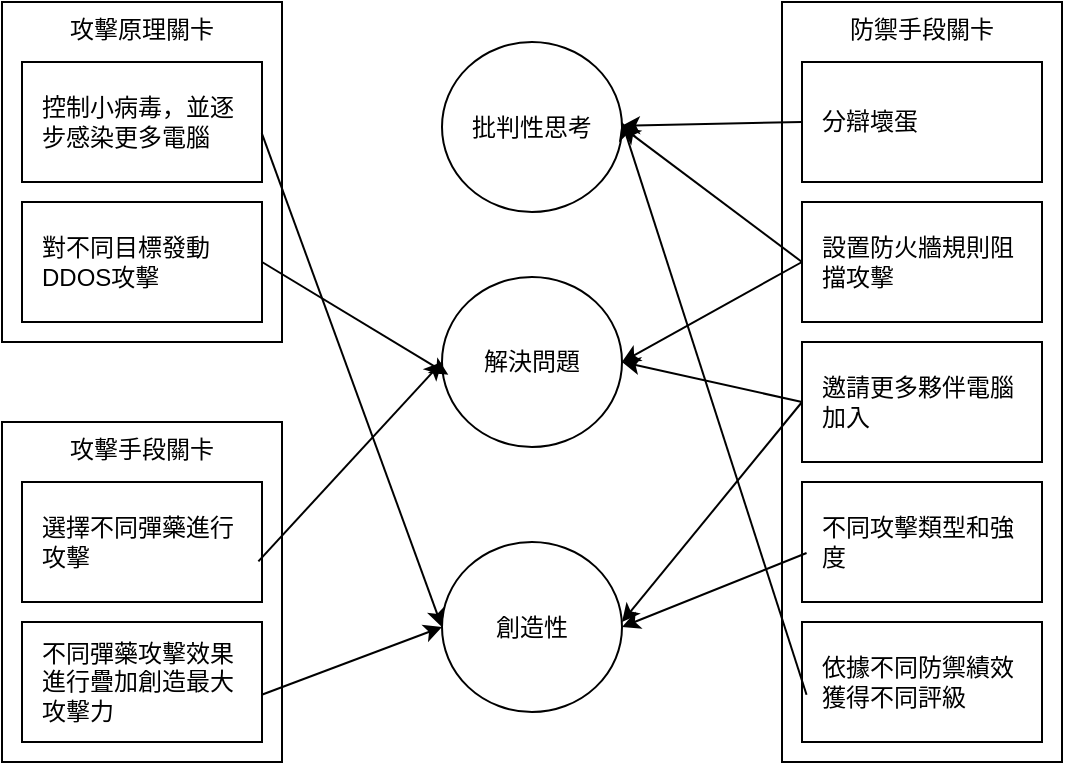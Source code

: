 <mxfile version="24.4.4" type="device">
  <diagram name="第 1 页" id="4mWhcBvc8nv3TKcZeSgo">
    <mxGraphModel dx="625" dy="536" grid="1" gridSize="10" guides="1" tooltips="1" connect="1" arrows="1" fold="1" page="1" pageScale="1" pageWidth="827" pageHeight="1169" math="0" shadow="0">
      <root>
        <mxCell id="0" />
        <mxCell id="1" parent="0" />
        <mxCell id="rQcPdC8uoWaf9FCeWB-y-16" value="" style="group" vertex="1" connectable="0" parent="1">
          <mxGeometry x="110" y="40" width="140" height="170" as="geometry" />
        </mxCell>
        <mxCell id="rQcPdC8uoWaf9FCeWB-y-1" value="攻擊原理關卡" style="rounded=0;whiteSpace=wrap;html=1;verticalAlign=top;" vertex="1" parent="rQcPdC8uoWaf9FCeWB-y-16">
          <mxGeometry width="140" height="170" as="geometry" />
        </mxCell>
        <mxCell id="rQcPdC8uoWaf9FCeWB-y-2" value="控制小病毒，並逐步感染更多電腦" style="rounded=0;whiteSpace=wrap;html=1;spacing=10;align=left;spacingLeft=0;" vertex="1" parent="rQcPdC8uoWaf9FCeWB-y-16">
          <mxGeometry x="10" y="30" width="120" height="60" as="geometry" />
        </mxCell>
        <mxCell id="rQcPdC8uoWaf9FCeWB-y-3" value="對不同目標發動DDOS攻擊" style="rounded=0;whiteSpace=wrap;html=1;spacing=10;align=left;spacingLeft=0;" vertex="1" parent="rQcPdC8uoWaf9FCeWB-y-16">
          <mxGeometry x="10" y="100" width="120" height="60" as="geometry" />
        </mxCell>
        <mxCell id="rQcPdC8uoWaf9FCeWB-y-17" value="" style="group" vertex="1" connectable="0" parent="1">
          <mxGeometry x="110" y="250" width="140" height="170" as="geometry" />
        </mxCell>
        <mxCell id="rQcPdC8uoWaf9FCeWB-y-4" value="選擇不同彈藥進行攻擊" style="rounded=0;whiteSpace=wrap;html=1;spacing=10;align=left;spacingLeft=0;" vertex="1" parent="rQcPdC8uoWaf9FCeWB-y-17">
          <mxGeometry x="10" y="40" width="120" height="60" as="geometry" />
        </mxCell>
        <mxCell id="rQcPdC8uoWaf9FCeWB-y-5" value="攻擊手段關卡" style="rounded=0;whiteSpace=wrap;html=1;verticalAlign=top;" vertex="1" parent="rQcPdC8uoWaf9FCeWB-y-17">
          <mxGeometry width="140" height="170" as="geometry" />
        </mxCell>
        <mxCell id="rQcPdC8uoWaf9FCeWB-y-8" value="選擇不同彈藥進行攻擊" style="rounded=0;whiteSpace=wrap;html=1;spacing=10;align=left;spacingLeft=0;" vertex="1" parent="rQcPdC8uoWaf9FCeWB-y-17">
          <mxGeometry x="10" y="30" width="120" height="60" as="geometry" />
        </mxCell>
        <mxCell id="rQcPdC8uoWaf9FCeWB-y-9" value="不同彈藥攻擊效果進行疊加創造最大攻擊力" style="rounded=0;whiteSpace=wrap;html=1;spacing=10;align=left;spacingLeft=0;" vertex="1" parent="rQcPdC8uoWaf9FCeWB-y-17">
          <mxGeometry x="10" y="100" width="120" height="60" as="geometry" />
        </mxCell>
        <mxCell id="rQcPdC8uoWaf9FCeWB-y-18" value="" style="group" vertex="1" connectable="0" parent="1">
          <mxGeometry x="500" y="40" width="140" height="380" as="geometry" />
        </mxCell>
        <mxCell id="rQcPdC8uoWaf9FCeWB-y-10" value="防禦手段關卡" style="rounded=0;whiteSpace=wrap;html=1;verticalAlign=top;" vertex="1" parent="rQcPdC8uoWaf9FCeWB-y-18">
          <mxGeometry width="140" height="380" as="geometry" />
        </mxCell>
        <mxCell id="rQcPdC8uoWaf9FCeWB-y-11" value="依據不同防禦績效獲得不同評級" style="rounded=0;whiteSpace=wrap;html=1;spacing=10;align=left;spacingLeft=0;" vertex="1" parent="rQcPdC8uoWaf9FCeWB-y-18">
          <mxGeometry x="10" y="310" width="120" height="60" as="geometry" />
        </mxCell>
        <mxCell id="rQcPdC8uoWaf9FCeWB-y-12" value="邀請更多夥伴電腦加入" style="rounded=0;whiteSpace=wrap;html=1;spacing=10;align=left;spacingLeft=0;" vertex="1" parent="rQcPdC8uoWaf9FCeWB-y-18">
          <mxGeometry x="10" y="170" width="120" height="60" as="geometry" />
        </mxCell>
        <mxCell id="rQcPdC8uoWaf9FCeWB-y-13" value="分辯壞蛋" style="rounded=0;whiteSpace=wrap;html=1;spacing=10;align=left;spacingLeft=0;" vertex="1" parent="rQcPdC8uoWaf9FCeWB-y-18">
          <mxGeometry x="10" y="30" width="120" height="60" as="geometry" />
        </mxCell>
        <mxCell id="rQcPdC8uoWaf9FCeWB-y-14" value="設置防火牆規則阻擋攻擊" style="rounded=0;whiteSpace=wrap;html=1;spacing=10;align=left;spacingLeft=0;" vertex="1" parent="rQcPdC8uoWaf9FCeWB-y-18">
          <mxGeometry x="10" y="100" width="120" height="60" as="geometry" />
        </mxCell>
        <mxCell id="rQcPdC8uoWaf9FCeWB-y-15" value="不同攻擊類型和強度" style="rounded=0;whiteSpace=wrap;html=1;spacing=10;align=left;spacingLeft=0;" vertex="1" parent="rQcPdC8uoWaf9FCeWB-y-18">
          <mxGeometry x="10" y="240" width="120" height="60" as="geometry" />
        </mxCell>
        <mxCell id="rQcPdC8uoWaf9FCeWB-y-19" value="批判性思考" style="ellipse;whiteSpace=wrap;html=1;" vertex="1" parent="1">
          <mxGeometry x="330" y="60" width="90" height="85" as="geometry" />
        </mxCell>
        <mxCell id="rQcPdC8uoWaf9FCeWB-y-20" value="解決問題" style="ellipse;whiteSpace=wrap;html=1;" vertex="1" parent="1">
          <mxGeometry x="330" y="177.5" width="90" height="85" as="geometry" />
        </mxCell>
        <mxCell id="rQcPdC8uoWaf9FCeWB-y-21" value="創造性" style="ellipse;whiteSpace=wrap;html=1;align=center;" vertex="1" parent="1">
          <mxGeometry x="330" y="310" width="90" height="85" as="geometry" />
        </mxCell>
        <mxCell id="rQcPdC8uoWaf9FCeWB-y-22" value="" style="endArrow=classic;html=1;rounded=0;exitX=0;exitY=0.5;exitDx=0;exitDy=0;" edge="1" parent="1" source="rQcPdC8uoWaf9FCeWB-y-13" target="rQcPdC8uoWaf9FCeWB-y-19">
          <mxGeometry width="50" height="50" relative="1" as="geometry">
            <mxPoint x="490" y="120" as="sourcePoint" />
            <mxPoint x="420" y="230" as="targetPoint" />
          </mxGeometry>
        </mxCell>
        <mxCell id="rQcPdC8uoWaf9FCeWB-y-23" value="" style="endArrow=classic;html=1;rounded=0;exitX=0;exitY=0.5;exitDx=0;exitDy=0;entryX=1;entryY=0.5;entryDx=0;entryDy=0;" edge="1" parent="1" source="rQcPdC8uoWaf9FCeWB-y-14" target="rQcPdC8uoWaf9FCeWB-y-19">
          <mxGeometry width="50" height="50" relative="1" as="geometry">
            <mxPoint x="520" y="110" as="sourcePoint" />
            <mxPoint x="430" y="112" as="targetPoint" />
          </mxGeometry>
        </mxCell>
        <mxCell id="rQcPdC8uoWaf9FCeWB-y-24" value="" style="endArrow=classic;html=1;rounded=0;exitX=0.019;exitY=0.606;exitDx=0;exitDy=0;exitPerimeter=0;" edge="1" parent="1" source="rQcPdC8uoWaf9FCeWB-y-11">
          <mxGeometry width="50" height="50" relative="1" as="geometry">
            <mxPoint x="520" y="180" as="sourcePoint" />
            <mxPoint x="420" y="100" as="targetPoint" />
          </mxGeometry>
        </mxCell>
        <mxCell id="rQcPdC8uoWaf9FCeWB-y-25" value="" style="endArrow=classic;html=1;rounded=0;exitX=0;exitY=0.5;exitDx=0;exitDy=0;entryX=1;entryY=0.5;entryDx=0;entryDy=0;" edge="1" parent="1" source="rQcPdC8uoWaf9FCeWB-y-12" target="rQcPdC8uoWaf9FCeWB-y-20">
          <mxGeometry width="50" height="50" relative="1" as="geometry">
            <mxPoint x="490" y="227" as="sourcePoint" />
            <mxPoint x="400" y="160" as="targetPoint" />
          </mxGeometry>
        </mxCell>
        <mxCell id="rQcPdC8uoWaf9FCeWB-y-26" value="" style="endArrow=classic;html=1;rounded=0;exitX=1;exitY=0.5;exitDx=0;exitDy=0;entryX=0.035;entryY=0.575;entryDx=0;entryDy=0;entryPerimeter=0;" edge="1" parent="1" source="rQcPdC8uoWaf9FCeWB-y-3" target="rQcPdC8uoWaf9FCeWB-y-20">
          <mxGeometry width="50" height="50" relative="1" as="geometry">
            <mxPoint x="520" y="250" as="sourcePoint" />
            <mxPoint x="430" y="230" as="targetPoint" />
          </mxGeometry>
        </mxCell>
        <mxCell id="rQcPdC8uoWaf9FCeWB-y-27" value="" style="endArrow=classic;html=1;rounded=0;exitX=0.985;exitY=0.661;exitDx=0;exitDy=0;exitPerimeter=0;" edge="1" parent="1" source="rQcPdC8uoWaf9FCeWB-y-8">
          <mxGeometry width="50" height="50" relative="1" as="geometry">
            <mxPoint x="250" y="180" as="sourcePoint" />
            <mxPoint x="330" y="220" as="targetPoint" />
          </mxGeometry>
        </mxCell>
        <mxCell id="rQcPdC8uoWaf9FCeWB-y-28" value="" style="endArrow=classic;html=1;rounded=0;exitX=0;exitY=0.5;exitDx=0;exitDy=0;" edge="1" parent="1" source="rQcPdC8uoWaf9FCeWB-y-14">
          <mxGeometry width="50" height="50" relative="1" as="geometry">
            <mxPoint x="520" y="250" as="sourcePoint" />
            <mxPoint x="420" y="220" as="targetPoint" />
          </mxGeometry>
        </mxCell>
        <mxCell id="rQcPdC8uoWaf9FCeWB-y-29" value="" style="endArrow=classic;html=1;rounded=0;exitX=0.999;exitY=0.592;exitDx=0;exitDy=0;entryX=0;entryY=0.5;entryDx=0;entryDy=0;exitPerimeter=0;" edge="1" parent="1" source="rQcPdC8uoWaf9FCeWB-y-2" target="rQcPdC8uoWaf9FCeWB-y-21">
          <mxGeometry width="50" height="50" relative="1" as="geometry">
            <mxPoint x="250" y="180" as="sourcePoint" />
            <mxPoint x="343" y="236" as="targetPoint" />
          </mxGeometry>
        </mxCell>
        <mxCell id="rQcPdC8uoWaf9FCeWB-y-30" value="" style="endArrow=classic;html=1;rounded=0;exitX=0.999;exitY=0.606;exitDx=0;exitDy=0;exitPerimeter=0;entryX=0;entryY=0.5;entryDx=0;entryDy=0;" edge="1" parent="1" source="rQcPdC8uoWaf9FCeWB-y-9" target="rQcPdC8uoWaf9FCeWB-y-21">
          <mxGeometry width="50" height="50" relative="1" as="geometry">
            <mxPoint x="248" y="330" as="sourcePoint" />
            <mxPoint x="340" y="230" as="targetPoint" />
          </mxGeometry>
        </mxCell>
        <mxCell id="rQcPdC8uoWaf9FCeWB-y-31" value="" style="endArrow=classic;html=1;rounded=0;exitX=0.019;exitY=0.592;exitDx=0;exitDy=0;entryX=1;entryY=0.5;entryDx=0;entryDy=0;exitPerimeter=0;" edge="1" parent="1" source="rQcPdC8uoWaf9FCeWB-y-15" target="rQcPdC8uoWaf9FCeWB-y-21">
          <mxGeometry width="50" height="50" relative="1" as="geometry">
            <mxPoint x="520" y="250" as="sourcePoint" />
            <mxPoint x="430" y="230" as="targetPoint" />
          </mxGeometry>
        </mxCell>
        <mxCell id="rQcPdC8uoWaf9FCeWB-y-32" value="" style="endArrow=classic;html=1;rounded=0;exitX=0;exitY=0.5;exitDx=0;exitDy=0;" edge="1" parent="1" source="rQcPdC8uoWaf9FCeWB-y-12">
          <mxGeometry width="50" height="50" relative="1" as="geometry">
            <mxPoint x="522" y="326" as="sourcePoint" />
            <mxPoint x="420" y="350" as="targetPoint" />
          </mxGeometry>
        </mxCell>
      </root>
    </mxGraphModel>
  </diagram>
</mxfile>
